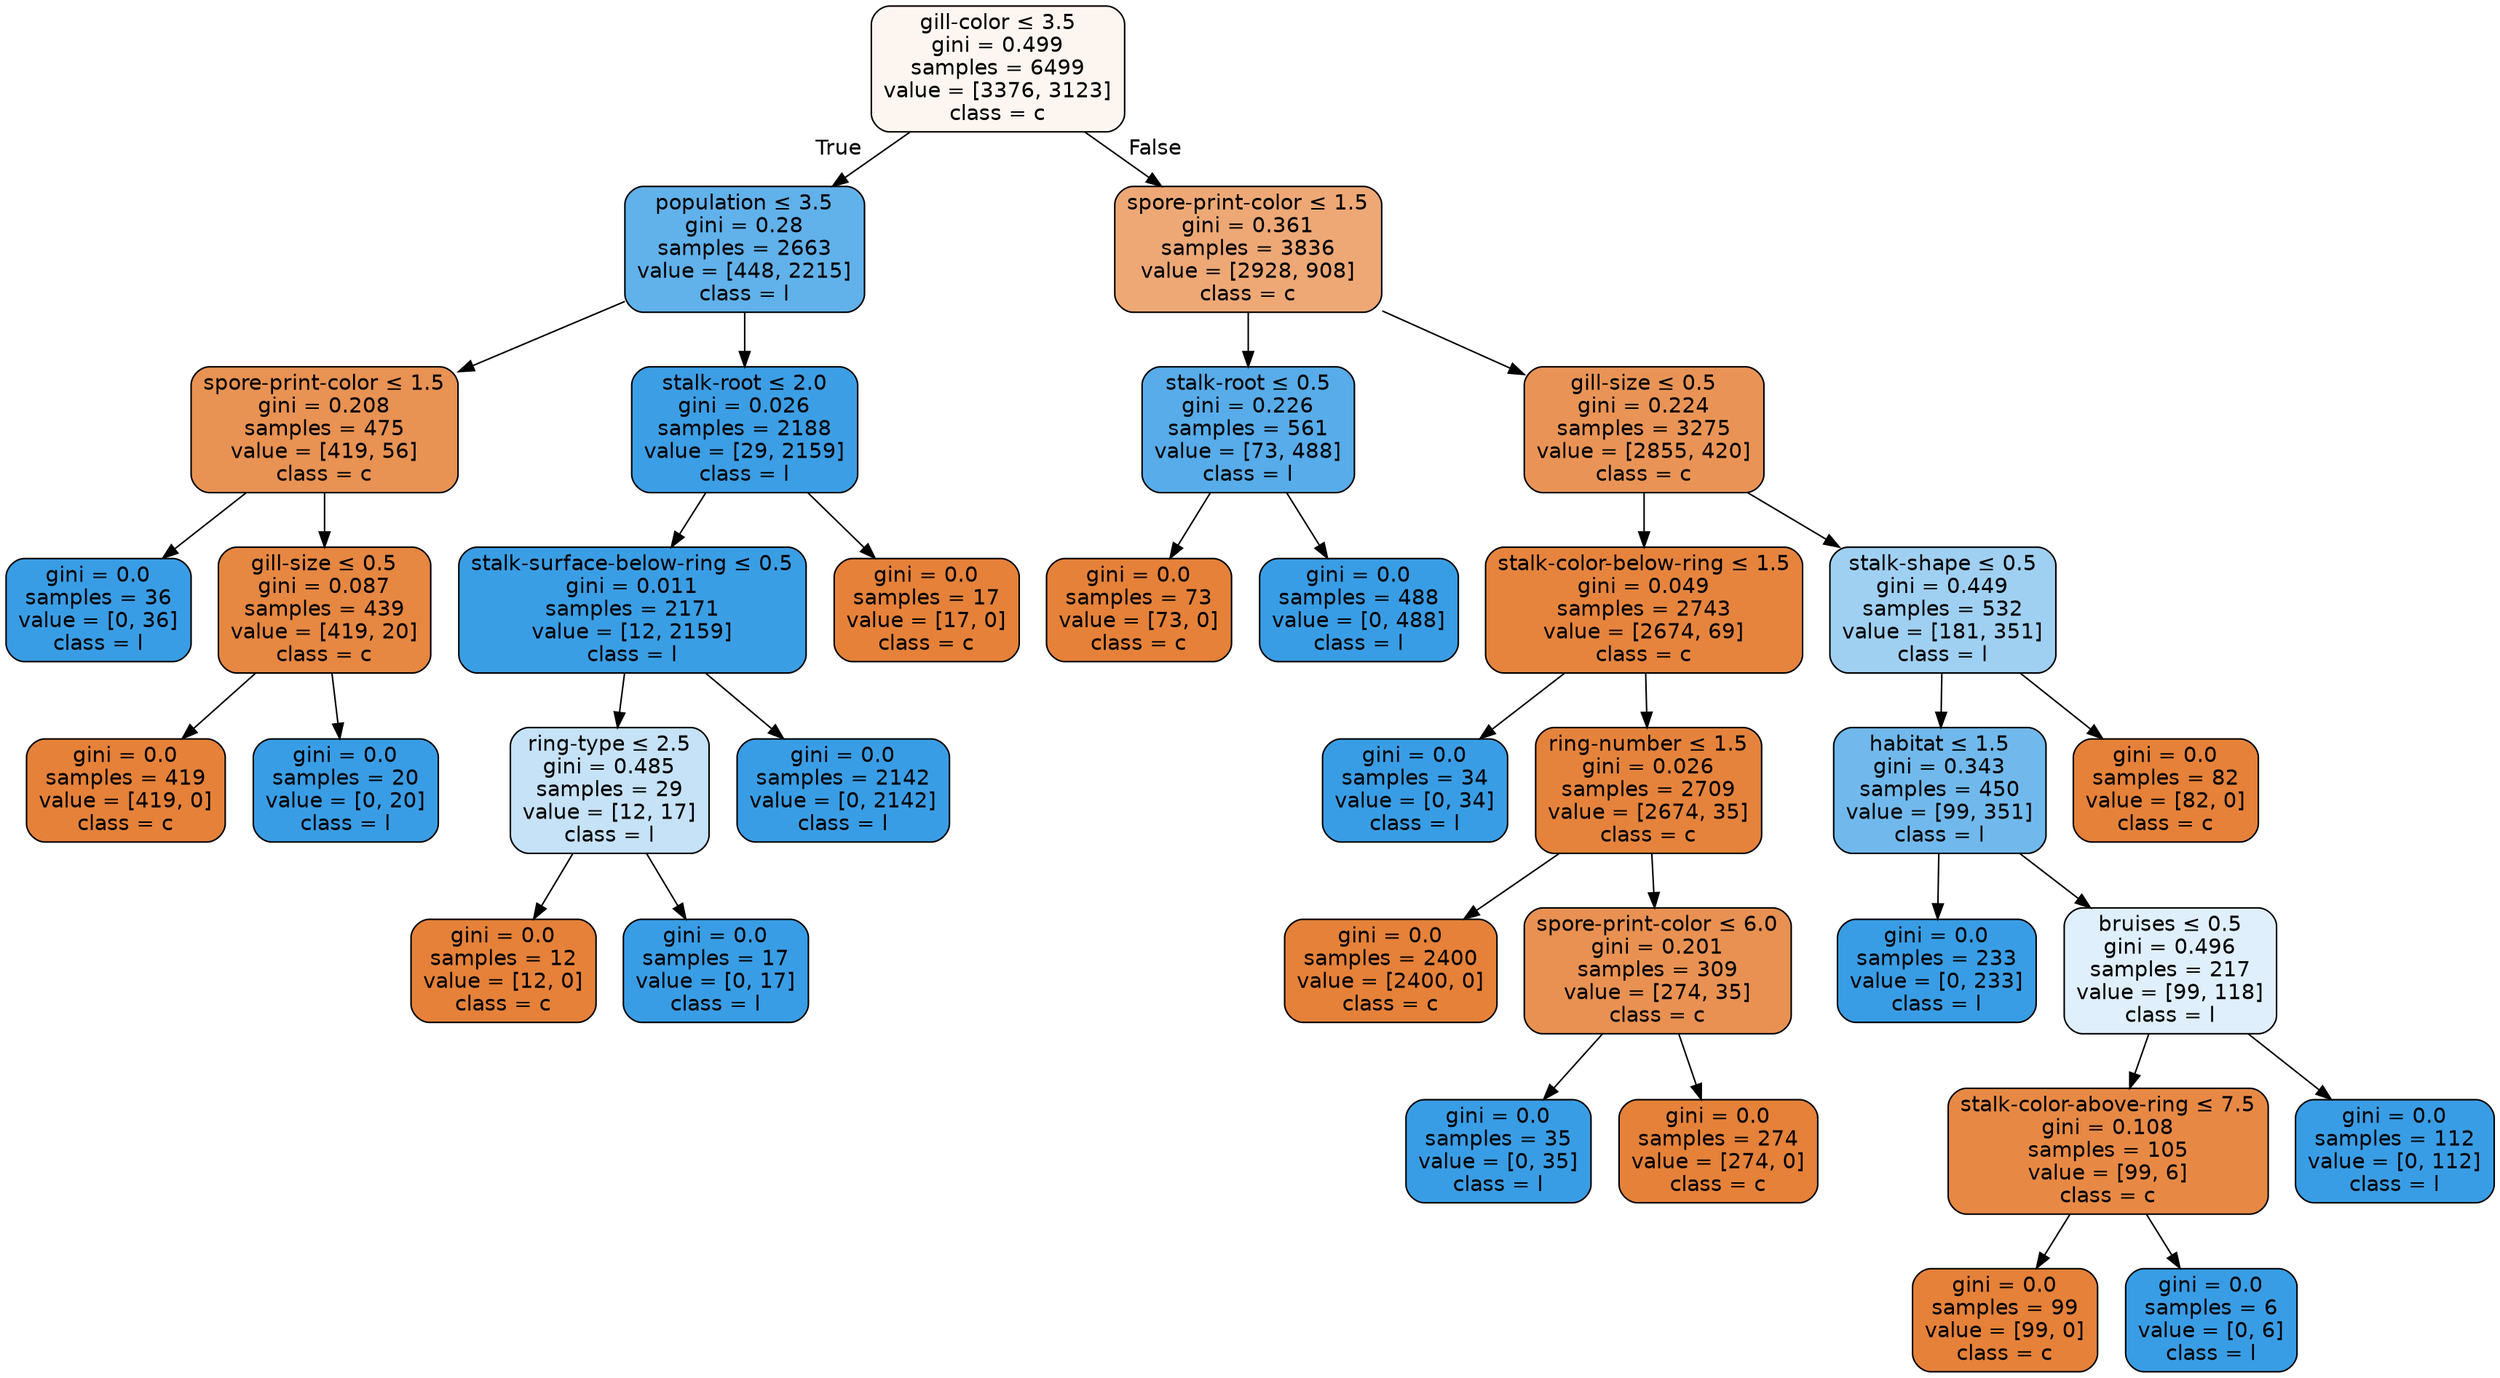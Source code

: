 digraph Tree {
node [shape=box, style="filled, rounded", color="black", fontname=helvetica] ;
edge [fontname=helvetica] ;
0 [label=<gill-color &le; 3.5<br/>gini = 0.499<br/>samples = 6499<br/>value = [3376, 3123]<br/>class = c>, fillcolor="#fdf6f0"] ;
1 [label=<population &le; 3.5<br/>gini = 0.28<br/>samples = 2663<br/>value = [448, 2215]<br/>class = l>, fillcolor="#61b1ea"] ;
0 -> 1 [labeldistance=2.5, labelangle=45, headlabel="True"] ;
2 [label=<spore-print-color &le; 1.5<br/>gini = 0.208<br/>samples = 475<br/>value = [419, 56]<br/>class = c>, fillcolor="#e89253"] ;
1 -> 2 ;
3 [label=<gini = 0.0<br/>samples = 36<br/>value = [0, 36]<br/>class = l>, fillcolor="#399de5"] ;
2 -> 3 ;
4 [label=<gill-size &le; 0.5<br/>gini = 0.087<br/>samples = 439<br/>value = [419, 20]<br/>class = c>, fillcolor="#e68742"] ;
2 -> 4 ;
5 [label=<gini = 0.0<br/>samples = 419<br/>value = [419, 0]<br/>class = c>, fillcolor="#e58139"] ;
4 -> 5 ;
6 [label=<gini = 0.0<br/>samples = 20<br/>value = [0, 20]<br/>class = l>, fillcolor="#399de5"] ;
4 -> 6 ;
7 [label=<stalk-root &le; 2.0<br/>gini = 0.026<br/>samples = 2188<br/>value = [29, 2159]<br/>class = l>, fillcolor="#3c9ee5"] ;
1 -> 7 ;
8 [label=<stalk-surface-below-ring &le; 0.5<br/>gini = 0.011<br/>samples = 2171<br/>value = [12, 2159]<br/>class = l>, fillcolor="#3a9ee5"] ;
7 -> 8 ;
9 [label=<ring-type &le; 2.5<br/>gini = 0.485<br/>samples = 29<br/>value = [12, 17]<br/>class = l>, fillcolor="#c5e2f7"] ;
8 -> 9 ;
10 [label=<gini = 0.0<br/>samples = 12<br/>value = [12, 0]<br/>class = c>, fillcolor="#e58139"] ;
9 -> 10 ;
11 [label=<gini = 0.0<br/>samples = 17<br/>value = [0, 17]<br/>class = l>, fillcolor="#399de5"] ;
9 -> 11 ;
12 [label=<gini = 0.0<br/>samples = 2142<br/>value = [0, 2142]<br/>class = l>, fillcolor="#399de5"] ;
8 -> 12 ;
13 [label=<gini = 0.0<br/>samples = 17<br/>value = [17, 0]<br/>class = c>, fillcolor="#e58139"] ;
7 -> 13 ;
14 [label=<spore-print-color &le; 1.5<br/>gini = 0.361<br/>samples = 3836<br/>value = [2928, 908]<br/>class = c>, fillcolor="#eda876"] ;
0 -> 14 [labeldistance=2.5, labelangle=-45, headlabel="False"] ;
15 [label=<stalk-root &le; 0.5<br/>gini = 0.226<br/>samples = 561<br/>value = [73, 488]<br/>class = l>, fillcolor="#57ace9"] ;
14 -> 15 ;
16 [label=<gini = 0.0<br/>samples = 73<br/>value = [73, 0]<br/>class = c>, fillcolor="#e58139"] ;
15 -> 16 ;
17 [label=<gini = 0.0<br/>samples = 488<br/>value = [0, 488]<br/>class = l>, fillcolor="#399de5"] ;
15 -> 17 ;
18 [label=<gill-size &le; 0.5<br/>gini = 0.224<br/>samples = 3275<br/>value = [2855, 420]<br/>class = c>, fillcolor="#e99456"] ;
14 -> 18 ;
19 [label=<stalk-color-below-ring &le; 1.5<br/>gini = 0.049<br/>samples = 2743<br/>value = [2674, 69]<br/>class = c>, fillcolor="#e6843e"] ;
18 -> 19 ;
20 [label=<gini = 0.0<br/>samples = 34<br/>value = [0, 34]<br/>class = l>, fillcolor="#399de5"] ;
19 -> 20 ;
21 [label=<ring-number &le; 1.5<br/>gini = 0.026<br/>samples = 2709<br/>value = [2674, 35]<br/>class = c>, fillcolor="#e5833c"] ;
19 -> 21 ;
22 [label=<gini = 0.0<br/>samples = 2400<br/>value = [2400, 0]<br/>class = c>, fillcolor="#e58139"] ;
21 -> 22 ;
23 [label=<spore-print-color &le; 6.0<br/>gini = 0.201<br/>samples = 309<br/>value = [274, 35]<br/>class = c>, fillcolor="#e89152"] ;
21 -> 23 ;
24 [label=<gini = 0.0<br/>samples = 35<br/>value = [0, 35]<br/>class = l>, fillcolor="#399de5"] ;
23 -> 24 ;
25 [label=<gini = 0.0<br/>samples = 274<br/>value = [274, 0]<br/>class = c>, fillcolor="#e58139"] ;
23 -> 25 ;
26 [label=<stalk-shape &le; 0.5<br/>gini = 0.449<br/>samples = 532<br/>value = [181, 351]<br/>class = l>, fillcolor="#9fd0f2"] ;
18 -> 26 ;
27 [label=<habitat &le; 1.5<br/>gini = 0.343<br/>samples = 450<br/>value = [99, 351]<br/>class = l>, fillcolor="#71b9ec"] ;
26 -> 27 ;
28 [label=<gini = 0.0<br/>samples = 233<br/>value = [0, 233]<br/>class = l>, fillcolor="#399de5"] ;
27 -> 28 ;
29 [label=<bruises &le; 0.5<br/>gini = 0.496<br/>samples = 217<br/>value = [99, 118]<br/>class = l>, fillcolor="#dfeffb"] ;
27 -> 29 ;
30 [label=<stalk-color-above-ring &le; 7.5<br/>gini = 0.108<br/>samples = 105<br/>value = [99, 6]<br/>class = c>, fillcolor="#e78945"] ;
29 -> 30 ;
31 [label=<gini = 0.0<br/>samples = 99<br/>value = [99, 0]<br/>class = c>, fillcolor="#e58139"] ;
30 -> 31 ;
32 [label=<gini = 0.0<br/>samples = 6<br/>value = [0, 6]<br/>class = l>, fillcolor="#399de5"] ;
30 -> 32 ;
33 [label=<gini = 0.0<br/>samples = 112<br/>value = [0, 112]<br/>class = l>, fillcolor="#399de5"] ;
29 -> 33 ;
34 [label=<gini = 0.0<br/>samples = 82<br/>value = [82, 0]<br/>class = c>, fillcolor="#e58139"] ;
26 -> 34 ;
}
